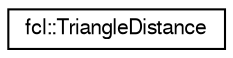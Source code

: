digraph "Graphical Class Hierarchy"
{
  edge [fontname="FreeSans",fontsize="10",labelfontname="FreeSans",labelfontsize="10"];
  node [fontname="FreeSans",fontsize="10",shape=record];
  rankdir="LR";
  Node1 [label="fcl::TriangleDistance",height=0.2,width=0.4,color="black", fillcolor="white", style="filled",URL="$a00216.html",tooltip="Triangle distance functions. "];
}
